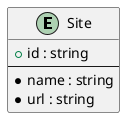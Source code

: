 @startuml erd

entity "Site" as Site {
    + id : string
    --
    * name : string
    * url : string
}

@enduml
